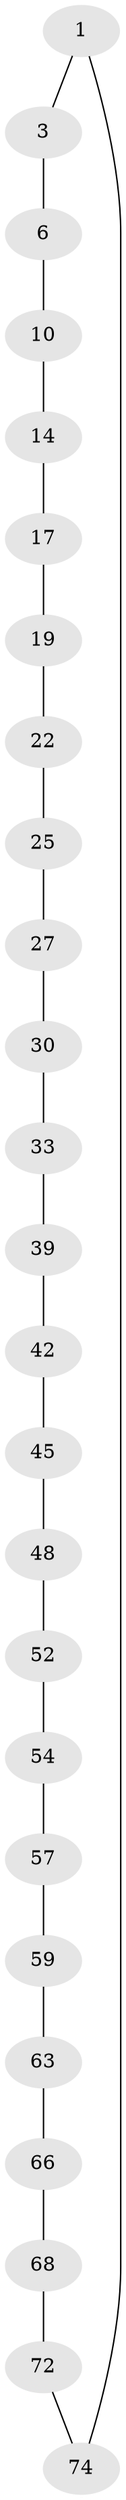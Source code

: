 // original degree distribution, {2: 1.0}
// Generated by graph-tools (version 1.1) at 2025/20/03/04/25 18:20:11]
// undirected, 25 vertices, 25 edges
graph export_dot {
graph [start="1"]
  node [color=gray90,style=filled];
  1 [super="+2"];
  3 [super="+4"];
  6 [super="+7"];
  10 [super="+11"];
  14 [super="+15"];
  17 [super="+18"];
  19 [super="+20"];
  22 [super="+23"];
  25 [super="+26"];
  27 [super="+28"];
  30 [super="+31"];
  33 [super="+34"];
  39 [super="+40"];
  42 [super="+43"];
  45 [super="+46"];
  48 [super="+49"];
  52 [super="+53"];
  54 [super="+55"];
  57 [super="+58"];
  59 [super="+60"];
  63 [super="+64"];
  66 [super="+67"];
  68 [super="+69"];
  72 [super="+73"];
  74 [super="+75"];
  1 -- 74;
  1 -- 3;
  3 -- 6;
  6 -- 10;
  10 -- 14;
  14 -- 17;
  17 -- 19;
  19 -- 22;
  22 -- 25;
  25 -- 27;
  27 -- 30;
  30 -- 33;
  33 -- 39;
  39 -- 42;
  42 -- 45;
  45 -- 48;
  48 -- 52;
  52 -- 54;
  54 -- 57;
  57 -- 59;
  59 -- 63;
  63 -- 66;
  66 -- 68;
  68 -- 72;
  72 -- 74;
}
